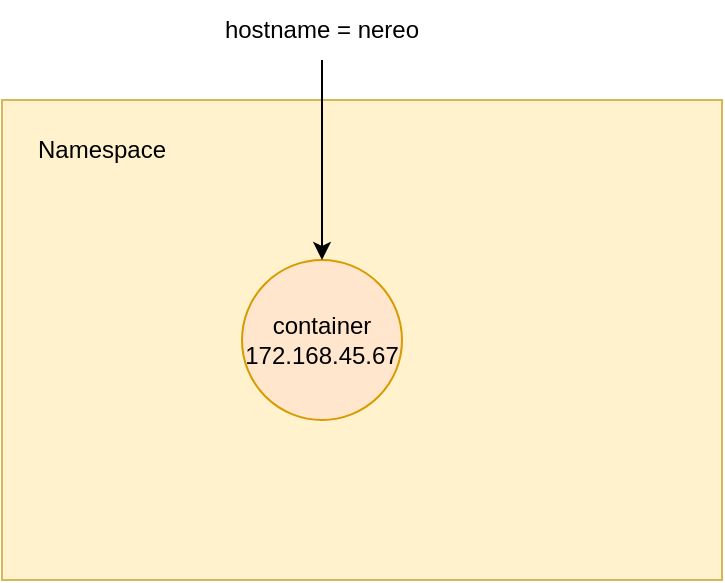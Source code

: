 <mxfile version="24.7.6">
  <diagram name="Página-1" id="-ve3qs-rPw2eTsOcBA0l">
    <mxGraphModel dx="1050" dy="522" grid="1" gridSize="10" guides="1" tooltips="1" connect="1" arrows="1" fold="1" page="1" pageScale="1" pageWidth="827" pageHeight="1169" math="0" shadow="0">
      <root>
        <mxCell id="0" />
        <mxCell id="1" parent="0" />
        <mxCell id="z1eZ4XK-8854BMvzhpKV-1" value="" style="rounded=0;whiteSpace=wrap;html=1;fillColor=#fff2cc;strokeColor=#d6b656;" parent="1" vertex="1">
          <mxGeometry x="110" y="160" width="360" height="240" as="geometry" />
        </mxCell>
        <mxCell id="z1eZ4XK-8854BMvzhpKV-2" value="container&lt;div&gt;172.168.45.67&lt;/div&gt;" style="ellipse;whiteSpace=wrap;html=1;aspect=fixed;fillColor=#ffe6cc;strokeColor=#d79b00;" parent="1" vertex="1">
          <mxGeometry x="230" y="240" width="80" height="80" as="geometry" />
        </mxCell>
        <mxCell id="z1eZ4XK-8854BMvzhpKV-3" value="Namespace" style="text;html=1;align=center;verticalAlign=middle;whiteSpace=wrap;rounded=0;" parent="1" vertex="1">
          <mxGeometry x="130" y="170" width="60" height="30" as="geometry" />
        </mxCell>
        <mxCell id="z1eZ4XK-8854BMvzhpKV-6" style="edgeStyle=orthogonalEdgeStyle;rounded=0;orthogonalLoop=1;jettySize=auto;html=1;entryX=0.5;entryY=0;entryDx=0;entryDy=0;" parent="1" source="z1eZ4XK-8854BMvzhpKV-4" target="z1eZ4XK-8854BMvzhpKV-2" edge="1">
          <mxGeometry relative="1" as="geometry" />
        </mxCell>
        <mxCell id="z1eZ4XK-8854BMvzhpKV-4" value="hostname = nereo" style="text;html=1;align=center;verticalAlign=middle;whiteSpace=wrap;rounded=0;" parent="1" vertex="1">
          <mxGeometry x="220" y="110" width="100" height="30" as="geometry" />
        </mxCell>
      </root>
    </mxGraphModel>
  </diagram>
</mxfile>
